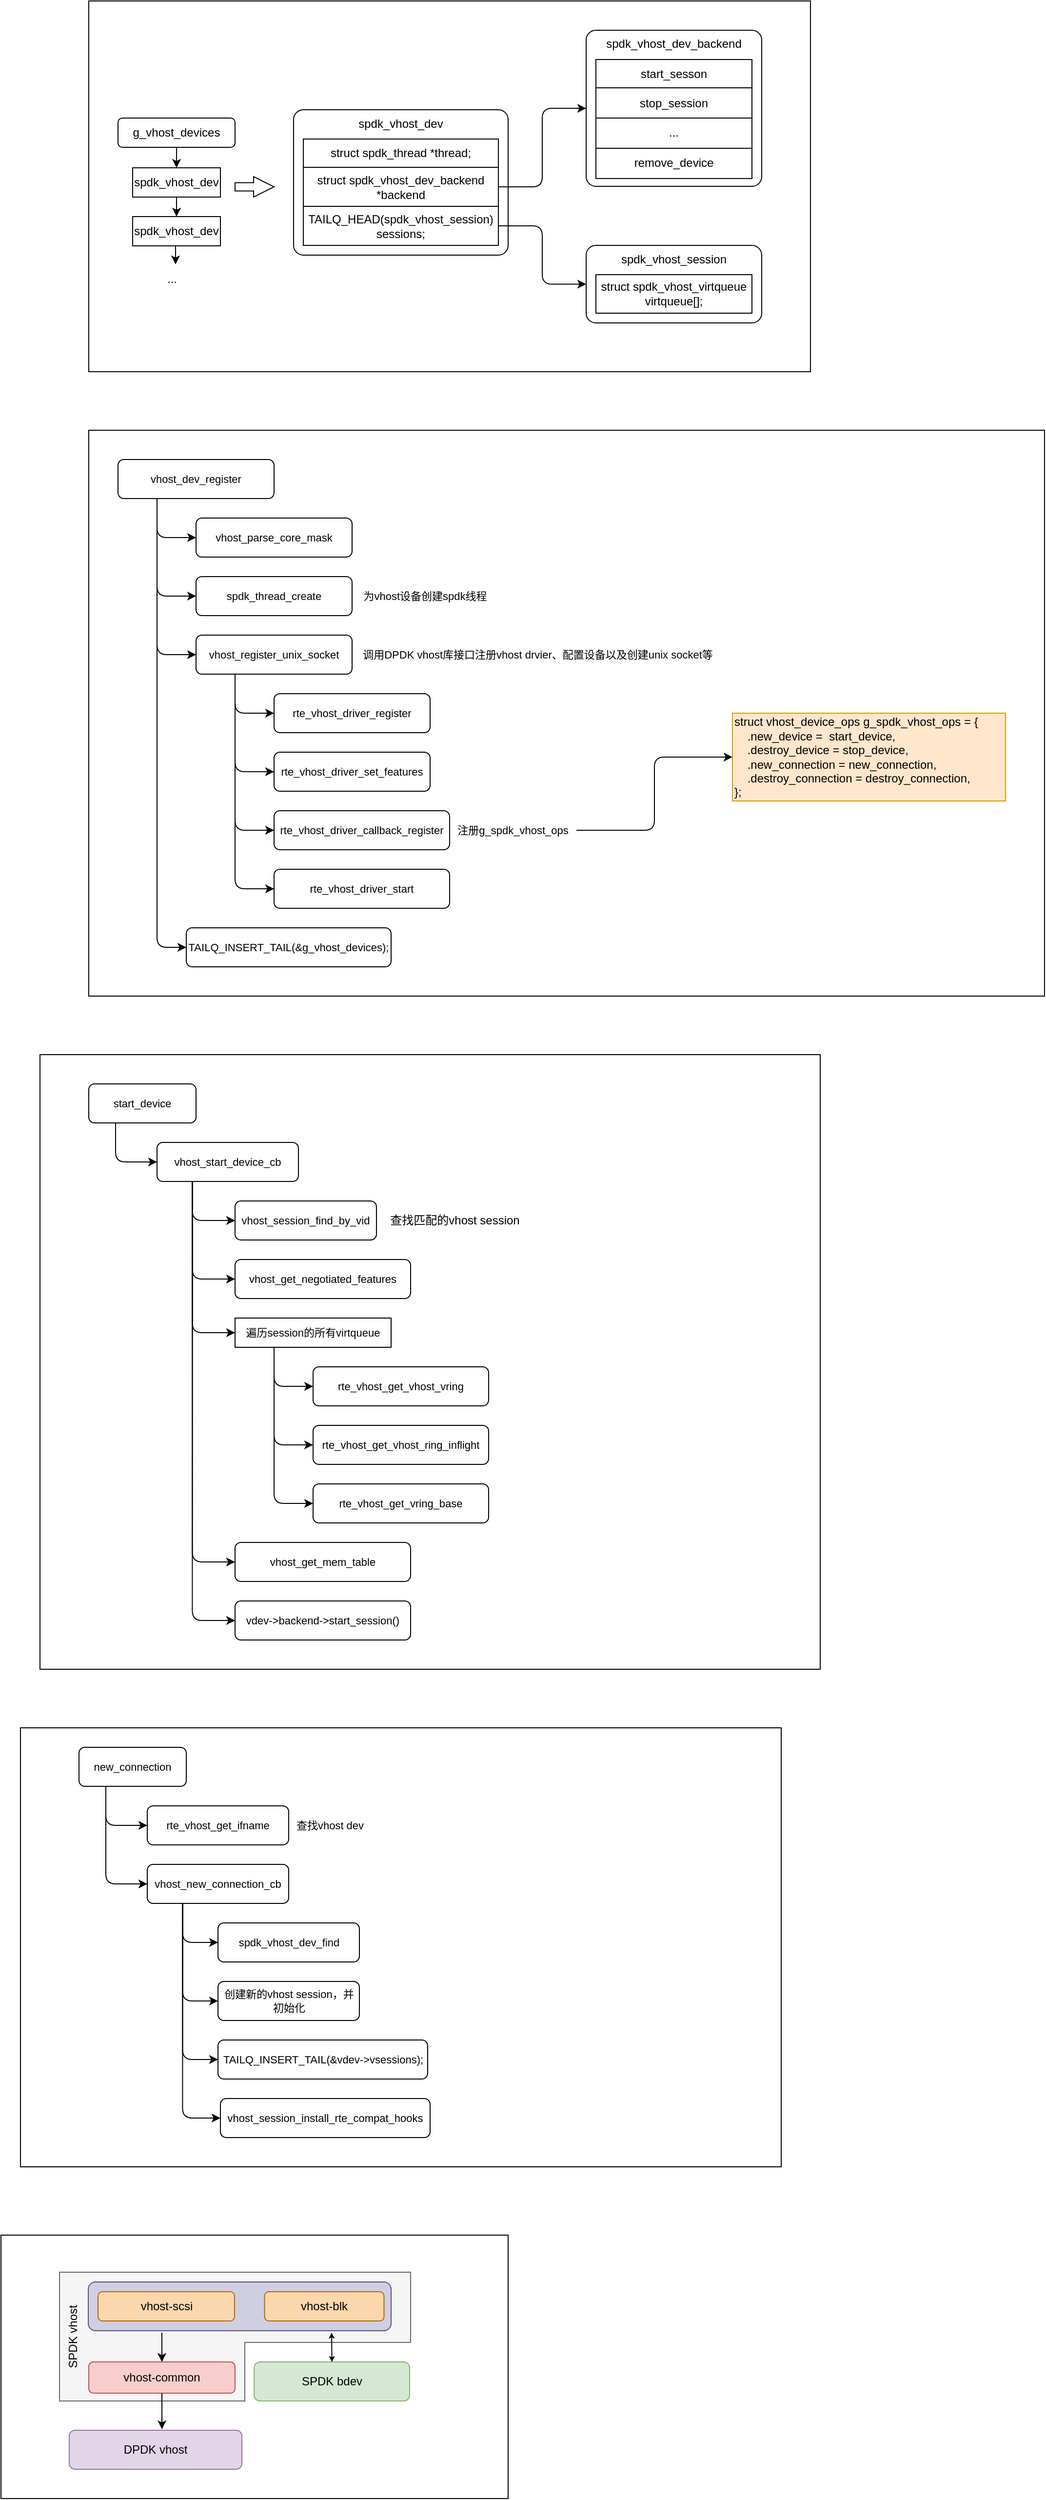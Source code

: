 <mxfile version="23.1.4" type="github" pages="2">
  <diagram name="vhost" id="jmmi51rrUISy_n19hUyG">
    <mxGraphModel dx="1493" dy="1018" grid="1" gridSize="10" guides="1" tooltips="1" connect="1" arrows="1" fold="1" page="1" pageScale="1" pageWidth="827" pageHeight="1169" math="0" shadow="0">
      <root>
        <mxCell id="0" />
        <mxCell id="1" parent="0" />
        <mxCell id="QdvKxEcadAKKRWmEOCiZ-28" value="" style="rounded=0;whiteSpace=wrap;html=1;fontFamily=Helvetica;fontSize=11;fontColor=default;labelBackgroundColor=default;" parent="1" vertex="1">
          <mxGeometry x="10" y="10" width="740" height="380" as="geometry" />
        </mxCell>
        <mxCell id="QdvKxEcadAKKRWmEOCiZ-29" style="edgeStyle=orthogonalEdgeStyle;rounded=0;orthogonalLoop=1;jettySize=auto;html=1;exitX=0.5;exitY=1;exitDx=0;exitDy=0;entryX=0.5;entryY=0;entryDx=0;entryDy=0;" parent="1" source="QdvKxEcadAKKRWmEOCiZ-30" target="QdvKxEcadAKKRWmEOCiZ-32" edge="1">
          <mxGeometry relative="1" as="geometry">
            <mxPoint x="110" y="160" as="sourcePoint" />
          </mxGeometry>
        </mxCell>
        <mxCell id="QdvKxEcadAKKRWmEOCiZ-30" value="g_vhost_devices" style="rounded=1;whiteSpace=wrap;html=1;" parent="1" vertex="1">
          <mxGeometry x="40" y="130" width="120" height="30" as="geometry" />
        </mxCell>
        <mxCell id="QdvKxEcadAKKRWmEOCiZ-31" style="edgeStyle=orthogonalEdgeStyle;rounded=0;orthogonalLoop=1;jettySize=auto;html=1;exitX=0.5;exitY=1;exitDx=0;exitDy=0;entryX=0.5;entryY=0;entryDx=0;entryDy=0;" parent="1" source="QdvKxEcadAKKRWmEOCiZ-32" target="QdvKxEcadAKKRWmEOCiZ-33" edge="1">
          <mxGeometry relative="1" as="geometry" />
        </mxCell>
        <mxCell id="QdvKxEcadAKKRWmEOCiZ-32" value="spdk_vhost_dev" style="rounded=0;whiteSpace=wrap;html=1;" parent="1" vertex="1">
          <mxGeometry x="55" y="180.99" width="90" height="30" as="geometry" />
        </mxCell>
        <mxCell id="QdvKxEcadAKKRWmEOCiZ-33" value="spdk_vhost_dev" style="rounded=0;whiteSpace=wrap;html=1;" parent="1" vertex="1">
          <mxGeometry x="55" y="230.99" width="90" height="30" as="geometry" />
        </mxCell>
        <mxCell id="QdvKxEcadAKKRWmEOCiZ-34" value="..." style="text;html=1;align=center;verticalAlign=middle;resizable=0;points=[];autosize=1;strokeColor=none;fillColor=none;" parent="1" vertex="1">
          <mxGeometry x="80" y="280" width="30" height="30" as="geometry" />
        </mxCell>
        <mxCell id="QdvKxEcadAKKRWmEOCiZ-35" style="edgeStyle=orthogonalEdgeStyle;rounded=0;orthogonalLoop=1;jettySize=auto;html=1;exitX=0.5;exitY=1;exitDx=0;exitDy=0;entryX=0.467;entryY=-0.033;entryDx=0;entryDy=0;entryPerimeter=0;" parent="1" source="QdvKxEcadAKKRWmEOCiZ-33" edge="1">
          <mxGeometry relative="1" as="geometry">
            <mxPoint x="99.01" y="280" as="targetPoint" />
          </mxGeometry>
        </mxCell>
        <mxCell id="QdvKxEcadAKKRWmEOCiZ-36" value="spdk_vhost_dev" style="rounded=1;whiteSpace=wrap;html=1;verticalAlign=top;absoluteArcSize=1;" parent="1" vertex="1">
          <mxGeometry x="220" y="121.5" width="220" height="149.01" as="geometry" />
        </mxCell>
        <mxCell id="QdvKxEcadAKKRWmEOCiZ-37" value="struct spdk_thread *thread;" style="rounded=0;whiteSpace=wrap;html=1;" parent="1" vertex="1">
          <mxGeometry x="230" y="151.51" width="200" height="29" as="geometry" />
        </mxCell>
        <mxCell id="QdvKxEcadAKKRWmEOCiZ-38" style="edgeStyle=orthogonalEdgeStyle;rounded=1;orthogonalLoop=1;jettySize=auto;html=1;exitX=1;exitY=0.5;exitDx=0;exitDy=0;entryX=0;entryY=0.5;entryDx=0;entryDy=0;curved=0;" parent="1" source="QdvKxEcadAKKRWmEOCiZ-39" target="QdvKxEcadAKKRWmEOCiZ-43" edge="1">
          <mxGeometry relative="1" as="geometry" />
        </mxCell>
        <mxCell id="QdvKxEcadAKKRWmEOCiZ-39" value="struct spdk_vhost_dev_backend *backend" style="rounded=0;whiteSpace=wrap;html=1;" parent="1" vertex="1">
          <mxGeometry x="230" y="180.51" width="200" height="40" as="geometry" />
        </mxCell>
        <mxCell id="QdvKxEcadAKKRWmEOCiZ-40" style="edgeStyle=orthogonalEdgeStyle;rounded=1;orthogonalLoop=1;jettySize=auto;html=1;exitX=1;exitY=0.5;exitDx=0;exitDy=0;entryX=0;entryY=0.5;entryDx=0;entryDy=0;strokeColor=default;align=center;verticalAlign=middle;fontFamily=Helvetica;fontSize=11;fontColor=default;labelBackgroundColor=default;endArrow=classic;" parent="1" source="QdvKxEcadAKKRWmEOCiZ-41" target="QdvKxEcadAKKRWmEOCiZ-48" edge="1">
          <mxGeometry relative="1" as="geometry" />
        </mxCell>
        <mxCell id="QdvKxEcadAKKRWmEOCiZ-41" value="TAILQ_HEAD(spdk_vhost_session)&lt;br&gt;sessions;" style="rounded=0;whiteSpace=wrap;html=1;" parent="1" vertex="1">
          <mxGeometry x="230" y="220.51" width="200" height="40" as="geometry" />
        </mxCell>
        <mxCell id="QdvKxEcadAKKRWmEOCiZ-42" value="" style="html=1;shadow=0;dashed=0;align=center;verticalAlign=middle;shape=mxgraph.arrows2.arrow;dy=0.6;dx=21;notch=0;" parent="1" vertex="1">
          <mxGeometry x="160" y="190" width="40" height="21" as="geometry" />
        </mxCell>
        <mxCell id="QdvKxEcadAKKRWmEOCiZ-43" value="spdk_vhost_dev_backend" style="rounded=1;whiteSpace=wrap;html=1;verticalAlign=top;absoluteArcSize=1;" parent="1" vertex="1">
          <mxGeometry x="520" y="40" width="180" height="160" as="geometry" />
        </mxCell>
        <mxCell id="QdvKxEcadAKKRWmEOCiZ-44" value="start_sesson" style="rounded=0;whiteSpace=wrap;html=1;" parent="1" vertex="1">
          <mxGeometry x="530" y="70.01" width="160" height="29" as="geometry" />
        </mxCell>
        <mxCell id="QdvKxEcadAKKRWmEOCiZ-45" value="stop_session" style="rounded=0;whiteSpace=wrap;html=1;" parent="1" vertex="1">
          <mxGeometry x="530" y="99.01" width="160" height="30.99" as="geometry" />
        </mxCell>
        <mxCell id="QdvKxEcadAKKRWmEOCiZ-46" value="..." style="rounded=0;whiteSpace=wrap;html=1;" parent="1" vertex="1">
          <mxGeometry x="530" y="130" width="160" height="30.99" as="geometry" />
        </mxCell>
        <mxCell id="QdvKxEcadAKKRWmEOCiZ-47" value="remove_device" style="rounded=0;whiteSpace=wrap;html=1;" parent="1" vertex="1">
          <mxGeometry x="530" y="160.99" width="160" height="30.99" as="geometry" />
        </mxCell>
        <mxCell id="QdvKxEcadAKKRWmEOCiZ-48" value="spdk_vhost_session" style="rounded=1;whiteSpace=wrap;html=1;verticalAlign=top;absoluteArcSize=1;" parent="1" vertex="1">
          <mxGeometry x="520" y="260.51" width="180" height="79.49" as="geometry" />
        </mxCell>
        <mxCell id="QdvKxEcadAKKRWmEOCiZ-49" value="struct spdk_vhost_virtqueue virtqueue[];" style="rounded=0;whiteSpace=wrap;html=1;" parent="1" vertex="1">
          <mxGeometry x="530" y="290.52" width="160" height="39.48" as="geometry" />
        </mxCell>
        <mxCell id="QdvKxEcadAKKRWmEOCiZ-71" value="" style="rounded=0;whiteSpace=wrap;html=1;fontFamily=Helvetica;fontSize=11;fontColor=default;labelBackgroundColor=default;" parent="1" vertex="1">
          <mxGeometry x="10" y="450" width="980" height="580" as="geometry" />
        </mxCell>
        <mxCell id="QdvKxEcadAKKRWmEOCiZ-72" style="edgeStyle=orthogonalEdgeStyle;rounded=1;orthogonalLoop=1;jettySize=auto;html=1;exitX=0.25;exitY=1;exitDx=0;exitDy=0;entryX=0;entryY=0.5;entryDx=0;entryDy=0;strokeColor=default;align=center;verticalAlign=middle;fontFamily=Helvetica;fontSize=11;fontColor=default;labelBackgroundColor=default;endArrow=classic;" parent="1" source="QdvKxEcadAKKRWmEOCiZ-76" target="QdvKxEcadAKKRWmEOCiZ-77" edge="1">
          <mxGeometry relative="1" as="geometry" />
        </mxCell>
        <mxCell id="QdvKxEcadAKKRWmEOCiZ-73" style="edgeStyle=orthogonalEdgeStyle;rounded=1;orthogonalLoop=1;jettySize=auto;html=1;exitX=0.25;exitY=1;exitDx=0;exitDy=0;entryX=0;entryY=0.5;entryDx=0;entryDy=0;strokeColor=default;align=center;verticalAlign=middle;fontFamily=Helvetica;fontSize=11;fontColor=default;labelBackgroundColor=default;endArrow=classic;" parent="1" source="QdvKxEcadAKKRWmEOCiZ-76" target="QdvKxEcadAKKRWmEOCiZ-78" edge="1">
          <mxGeometry relative="1" as="geometry" />
        </mxCell>
        <mxCell id="QdvKxEcadAKKRWmEOCiZ-74" style="edgeStyle=orthogonalEdgeStyle;rounded=1;orthogonalLoop=1;jettySize=auto;html=1;exitX=0.25;exitY=1;exitDx=0;exitDy=0;entryX=0;entryY=0.5;entryDx=0;entryDy=0;strokeColor=default;align=center;verticalAlign=middle;fontFamily=Helvetica;fontSize=11;fontColor=default;labelBackgroundColor=default;endArrow=classic;" parent="1" source="QdvKxEcadAKKRWmEOCiZ-76" target="QdvKxEcadAKKRWmEOCiZ-84" edge="1">
          <mxGeometry relative="1" as="geometry" />
        </mxCell>
        <mxCell id="QdvKxEcadAKKRWmEOCiZ-75" style="edgeStyle=orthogonalEdgeStyle;rounded=1;orthogonalLoop=1;jettySize=auto;html=1;exitX=0.25;exitY=1;exitDx=0;exitDy=0;entryX=0;entryY=0.5;entryDx=0;entryDy=0;strokeColor=default;align=center;verticalAlign=middle;fontFamily=Helvetica;fontSize=11;fontColor=default;labelBackgroundColor=default;endArrow=classic;" parent="1" source="QdvKxEcadAKKRWmEOCiZ-76" target="QdvKxEcadAKKRWmEOCiZ-89" edge="1">
          <mxGeometry relative="1" as="geometry" />
        </mxCell>
        <mxCell id="QdvKxEcadAKKRWmEOCiZ-76" value="vhost_dev_register" style="rounded=1;whiteSpace=wrap;html=1;fontFamily=Helvetica;fontSize=11;fontColor=default;labelBackgroundColor=default;" parent="1" vertex="1">
          <mxGeometry x="40" y="480" width="160" height="40" as="geometry" />
        </mxCell>
        <mxCell id="QdvKxEcadAKKRWmEOCiZ-77" value="vhost_parse_core_mask" style="rounded=1;whiteSpace=wrap;html=1;fontFamily=Helvetica;fontSize=11;fontColor=default;labelBackgroundColor=default;" parent="1" vertex="1">
          <mxGeometry x="120" y="540" width="160" height="40" as="geometry" />
        </mxCell>
        <mxCell id="QdvKxEcadAKKRWmEOCiZ-78" value="spdk_thread_create" style="rounded=1;whiteSpace=wrap;html=1;fontFamily=Helvetica;fontSize=11;fontColor=default;labelBackgroundColor=default;" parent="1" vertex="1">
          <mxGeometry x="120" y="600" width="160" height="40" as="geometry" />
        </mxCell>
        <mxCell id="QdvKxEcadAKKRWmEOCiZ-79" value="为vhost设备创建spdk线程" style="text;html=1;align=center;verticalAlign=middle;whiteSpace=wrap;rounded=0;fontFamily=Helvetica;fontSize=11;fontColor=default;labelBackgroundColor=default;" parent="1" vertex="1">
          <mxGeometry x="290" y="605" width="130" height="30" as="geometry" />
        </mxCell>
        <mxCell id="QdvKxEcadAKKRWmEOCiZ-80" style="edgeStyle=orthogonalEdgeStyle;rounded=1;orthogonalLoop=1;jettySize=auto;html=1;exitX=0.25;exitY=1;exitDx=0;exitDy=0;entryX=0;entryY=0.5;entryDx=0;entryDy=0;strokeColor=default;align=center;verticalAlign=middle;fontFamily=Helvetica;fontSize=11;fontColor=default;labelBackgroundColor=default;endArrow=classic;" parent="1" source="QdvKxEcadAKKRWmEOCiZ-84" target="QdvKxEcadAKKRWmEOCiZ-85" edge="1">
          <mxGeometry relative="1" as="geometry" />
        </mxCell>
        <mxCell id="QdvKxEcadAKKRWmEOCiZ-81" style="edgeStyle=orthogonalEdgeStyle;rounded=1;orthogonalLoop=1;jettySize=auto;html=1;exitX=0.25;exitY=1;exitDx=0;exitDy=0;entryX=0;entryY=0.5;entryDx=0;entryDy=0;strokeColor=default;align=center;verticalAlign=middle;fontFamily=Helvetica;fontSize=11;fontColor=default;labelBackgroundColor=default;endArrow=classic;" parent="1" source="QdvKxEcadAKKRWmEOCiZ-84" target="QdvKxEcadAKKRWmEOCiZ-86" edge="1">
          <mxGeometry relative="1" as="geometry" />
        </mxCell>
        <mxCell id="QdvKxEcadAKKRWmEOCiZ-82" style="edgeStyle=orthogonalEdgeStyle;rounded=1;orthogonalLoop=1;jettySize=auto;html=1;exitX=0.25;exitY=1;exitDx=0;exitDy=0;entryX=0;entryY=0.5;entryDx=0;entryDy=0;strokeColor=default;align=center;verticalAlign=middle;fontFamily=Helvetica;fontSize=11;fontColor=default;labelBackgroundColor=default;endArrow=classic;" parent="1" source="QdvKxEcadAKKRWmEOCiZ-84" target="QdvKxEcadAKKRWmEOCiZ-87" edge="1">
          <mxGeometry relative="1" as="geometry" />
        </mxCell>
        <mxCell id="QdvKxEcadAKKRWmEOCiZ-83" style="edgeStyle=orthogonalEdgeStyle;rounded=1;orthogonalLoop=1;jettySize=auto;html=1;exitX=0.25;exitY=1;exitDx=0;exitDy=0;entryX=0;entryY=0.5;entryDx=0;entryDy=0;strokeColor=default;align=center;verticalAlign=middle;fontFamily=Helvetica;fontSize=11;fontColor=default;labelBackgroundColor=default;endArrow=classic;" parent="1" source="QdvKxEcadAKKRWmEOCiZ-84" target="QdvKxEcadAKKRWmEOCiZ-88" edge="1">
          <mxGeometry relative="1" as="geometry" />
        </mxCell>
        <mxCell id="QdvKxEcadAKKRWmEOCiZ-84" value="vhost_register_unix_socket" style="rounded=1;whiteSpace=wrap;html=1;fontFamily=Helvetica;fontSize=11;fontColor=default;labelBackgroundColor=default;" parent="1" vertex="1">
          <mxGeometry x="120" y="660" width="160" height="40" as="geometry" />
        </mxCell>
        <mxCell id="QdvKxEcadAKKRWmEOCiZ-85" value="rte_vhost_driver_register" style="rounded=1;whiteSpace=wrap;html=1;fontFamily=Helvetica;fontSize=11;fontColor=default;labelBackgroundColor=default;" parent="1" vertex="1">
          <mxGeometry x="200" y="720" width="160" height="40" as="geometry" />
        </mxCell>
        <mxCell id="QdvKxEcadAKKRWmEOCiZ-86" value="rte_vhost_driver_set_features" style="rounded=1;whiteSpace=wrap;html=1;fontFamily=Helvetica;fontSize=11;fontColor=default;labelBackgroundColor=default;" parent="1" vertex="1">
          <mxGeometry x="200" y="780" width="160" height="40" as="geometry" />
        </mxCell>
        <mxCell id="QdvKxEcadAKKRWmEOCiZ-87" value="rte_vhost_driver_callback_register" style="rounded=1;whiteSpace=wrap;html=1;fontFamily=Helvetica;fontSize=11;fontColor=default;labelBackgroundColor=default;" parent="1" vertex="1">
          <mxGeometry x="200" y="840" width="180" height="40" as="geometry" />
        </mxCell>
        <mxCell id="QdvKxEcadAKKRWmEOCiZ-88" value="rte_vhost_driver_start" style="rounded=1;whiteSpace=wrap;html=1;fontFamily=Helvetica;fontSize=11;fontColor=default;labelBackgroundColor=default;" parent="1" vertex="1">
          <mxGeometry x="200" y="900" width="180" height="40" as="geometry" />
        </mxCell>
        <mxCell id="QdvKxEcadAKKRWmEOCiZ-89" value="TAILQ_INSERT_TAIL(&amp;amp;g_vhost_devices);" style="rounded=1;whiteSpace=wrap;html=1;fontFamily=Helvetica;fontSize=11;fontColor=default;labelBackgroundColor=default;" parent="1" vertex="1">
          <mxGeometry x="110" y="960" width="210" height="40" as="geometry" />
        </mxCell>
        <mxCell id="5LF7MFxe-O0w5b5WKdCr-2" style="edgeStyle=orthogonalEdgeStyle;rounded=1;orthogonalLoop=1;jettySize=auto;html=1;entryX=0;entryY=0.5;entryDx=0;entryDy=0;curved=0;" parent="1" source="QdvKxEcadAKKRWmEOCiZ-90" target="5LF7MFxe-O0w5b5WKdCr-1" edge="1">
          <mxGeometry relative="1" as="geometry" />
        </mxCell>
        <mxCell id="QdvKxEcadAKKRWmEOCiZ-90" value="注册g_spdk_vhost_ops" style="text;html=1;align=center;verticalAlign=middle;whiteSpace=wrap;rounded=0;fontFamily=Helvetica;fontSize=11;fontColor=default;labelBackgroundColor=default;" parent="1" vertex="1">
          <mxGeometry x="380" y="845" width="130" height="30" as="geometry" />
        </mxCell>
        <mxCell id="QdvKxEcadAKKRWmEOCiZ-91" value="调用DPDK vhost库接口注册vhost drvier、配置设备以及创建unix socket等" style="text;html=1;align=center;verticalAlign=middle;resizable=0;points=[];autosize=1;strokeColor=none;fillColor=none;fontFamily=Helvetica;fontSize=11;fontColor=default;labelBackgroundColor=default;" parent="1" vertex="1">
          <mxGeometry x="280" y="665" width="380" height="30" as="geometry" />
        </mxCell>
        <mxCell id="5LF7MFxe-O0w5b5WKdCr-1" value="&lt;div&gt;struct vhost_device_ops g_spdk_vhost_ops = {&lt;/div&gt;&lt;div&gt;&lt;span style=&quot;white-space: pre;&quot;&gt;&amp;nbsp;&amp;nbsp;&amp;nbsp;&amp;nbsp;&lt;/span&gt;.new_device = &amp;nbsp;start_device,&lt;/div&gt;&lt;div&gt;&lt;span style=&quot;white-space: pre;&quot;&gt;&amp;nbsp;&amp;nbsp;&amp;nbsp;&amp;nbsp;&lt;/span&gt;.destroy_device = stop_device,&lt;/div&gt;&lt;div&gt;&lt;span style=&quot;white-space: pre;&quot;&gt;&amp;nbsp;&amp;nbsp;&amp;nbsp;&amp;nbsp;&lt;/span&gt;.new_connection = new_connection,&lt;/div&gt;&lt;div&gt;&lt;span style=&quot;white-space: pre;&quot;&gt;&amp;nbsp;&amp;nbsp;&amp;nbsp;&amp;nbsp;&lt;/span&gt;.destroy_connection = destroy_connection,&lt;/div&gt;&lt;div&gt;};&lt;/div&gt;" style="text;html=1;align=left;verticalAlign=middle;whiteSpace=wrap;rounded=0;fillColor=#ffe6cc;strokeColor=#d79b00;" parent="1" vertex="1">
          <mxGeometry x="670" y="740" width="280" height="90" as="geometry" />
        </mxCell>
        <mxCell id="9iKiq_Ff2MjkUokuzD_K-36" value="" style="rounded=0;whiteSpace=wrap;html=1;fontFamily=Helvetica;fontSize=11;fontColor=default;labelBackgroundColor=default;" vertex="1" parent="1">
          <mxGeometry x="-60" y="1780" width="780" height="450" as="geometry" />
        </mxCell>
        <mxCell id="9iKiq_Ff2MjkUokuzD_K-37" style="edgeStyle=orthogonalEdgeStyle;rounded=1;orthogonalLoop=1;jettySize=auto;html=1;exitX=0.25;exitY=1;exitDx=0;exitDy=0;entryX=0;entryY=0.5;entryDx=0;entryDy=0;strokeColor=default;align=center;verticalAlign=middle;fontFamily=Helvetica;fontSize=11;fontColor=default;labelBackgroundColor=default;endArrow=classic;" edge="1" parent="1" source="9iKiq_Ff2MjkUokuzD_K-39" target="9iKiq_Ff2MjkUokuzD_K-40">
          <mxGeometry relative="1" as="geometry" />
        </mxCell>
        <mxCell id="9iKiq_Ff2MjkUokuzD_K-38" style="edgeStyle=orthogonalEdgeStyle;rounded=1;orthogonalLoop=1;jettySize=auto;html=1;exitX=0.25;exitY=1;exitDx=0;exitDy=0;entryX=0;entryY=0.5;entryDx=0;entryDy=0;strokeColor=default;align=center;verticalAlign=middle;fontFamily=Helvetica;fontSize=11;fontColor=default;labelBackgroundColor=default;endArrow=classic;" edge="1" parent="1" source="9iKiq_Ff2MjkUokuzD_K-39" target="9iKiq_Ff2MjkUokuzD_K-45">
          <mxGeometry relative="1" as="geometry" />
        </mxCell>
        <mxCell id="9iKiq_Ff2MjkUokuzD_K-39" value="new_connection" style="rounded=1;whiteSpace=wrap;html=1;fontFamily=Helvetica;fontSize=11;fontColor=default;labelBackgroundColor=default;" vertex="1" parent="1">
          <mxGeometry y="1800" width="110" height="40" as="geometry" />
        </mxCell>
        <mxCell id="9iKiq_Ff2MjkUokuzD_K-40" value="rte_vhost_get_ifname" style="rounded=1;whiteSpace=wrap;html=1;fontFamily=Helvetica;fontSize=11;fontColor=default;labelBackgroundColor=default;" vertex="1" parent="1">
          <mxGeometry x="70" y="1860" width="145" height="40" as="geometry" />
        </mxCell>
        <mxCell id="9iKiq_Ff2MjkUokuzD_K-41" style="edgeStyle=orthogonalEdgeStyle;rounded=1;orthogonalLoop=1;jettySize=auto;html=1;exitX=0.25;exitY=1;exitDx=0;exitDy=0;entryX=0;entryY=0.5;entryDx=0;entryDy=0;strokeColor=default;align=center;verticalAlign=middle;fontFamily=Helvetica;fontSize=11;fontColor=default;labelBackgroundColor=default;endArrow=classic;" edge="1" parent="1" source="9iKiq_Ff2MjkUokuzD_K-45" target="9iKiq_Ff2MjkUokuzD_K-46">
          <mxGeometry relative="1" as="geometry" />
        </mxCell>
        <mxCell id="9iKiq_Ff2MjkUokuzD_K-42" style="edgeStyle=orthogonalEdgeStyle;rounded=1;orthogonalLoop=1;jettySize=auto;html=1;exitX=0.25;exitY=1;exitDx=0;exitDy=0;entryX=0;entryY=0.5;entryDx=0;entryDy=0;strokeColor=default;align=center;verticalAlign=middle;fontFamily=Helvetica;fontSize=11;fontColor=default;labelBackgroundColor=default;endArrow=classic;" edge="1" parent="1" source="9iKiq_Ff2MjkUokuzD_K-45" target="9iKiq_Ff2MjkUokuzD_K-47">
          <mxGeometry relative="1" as="geometry" />
        </mxCell>
        <mxCell id="9iKiq_Ff2MjkUokuzD_K-43" style="edgeStyle=orthogonalEdgeStyle;rounded=1;orthogonalLoop=1;jettySize=auto;html=1;exitX=0.25;exitY=1;exitDx=0;exitDy=0;entryX=0;entryY=0.5;entryDx=0;entryDy=0;strokeColor=default;align=center;verticalAlign=middle;fontFamily=Helvetica;fontSize=11;fontColor=default;labelBackgroundColor=default;endArrow=classic;" edge="1" parent="1" source="9iKiq_Ff2MjkUokuzD_K-45" target="9iKiq_Ff2MjkUokuzD_K-48">
          <mxGeometry relative="1" as="geometry" />
        </mxCell>
        <mxCell id="9iKiq_Ff2MjkUokuzD_K-44" style="edgeStyle=orthogonalEdgeStyle;rounded=1;orthogonalLoop=1;jettySize=auto;html=1;exitX=0.25;exitY=1;exitDx=0;exitDy=0;entryX=0;entryY=0.5;entryDx=0;entryDy=0;strokeColor=default;align=center;verticalAlign=middle;fontFamily=Helvetica;fontSize=11;fontColor=default;labelBackgroundColor=default;endArrow=classic;" edge="1" parent="1" source="9iKiq_Ff2MjkUokuzD_K-45" target="9iKiq_Ff2MjkUokuzD_K-49">
          <mxGeometry relative="1" as="geometry" />
        </mxCell>
        <mxCell id="9iKiq_Ff2MjkUokuzD_K-45" value="vhost_new_connection_cb" style="rounded=1;whiteSpace=wrap;html=1;fontFamily=Helvetica;fontSize=11;fontColor=default;labelBackgroundColor=default;" vertex="1" parent="1">
          <mxGeometry x="70" y="1920" width="145" height="40" as="geometry" />
        </mxCell>
        <mxCell id="9iKiq_Ff2MjkUokuzD_K-46" value="spdk_vhost_dev_find" style="rounded=1;whiteSpace=wrap;html=1;fontFamily=Helvetica;fontSize=11;fontColor=default;labelBackgroundColor=default;" vertex="1" parent="1">
          <mxGeometry x="142.5" y="1980" width="145" height="40" as="geometry" />
        </mxCell>
        <mxCell id="9iKiq_Ff2MjkUokuzD_K-47" value="创建新的vhost session，并初始化" style="rounded=1;whiteSpace=wrap;html=1;fontFamily=Helvetica;fontSize=11;fontColor=default;labelBackgroundColor=default;" vertex="1" parent="1">
          <mxGeometry x="142.5" y="2040" width="145" height="40" as="geometry" />
        </mxCell>
        <mxCell id="9iKiq_Ff2MjkUokuzD_K-48" value="TAILQ_INSERT_TAIL(&amp;amp;vdev-&amp;gt;vsessions);" style="rounded=1;whiteSpace=wrap;html=1;fontFamily=Helvetica;fontSize=11;fontColor=default;labelBackgroundColor=default;" vertex="1" parent="1">
          <mxGeometry x="142.5" y="2100" width="215" height="40" as="geometry" />
        </mxCell>
        <mxCell id="9iKiq_Ff2MjkUokuzD_K-49" value="vhost_session_install_rte_compat_hooks" style="rounded=1;whiteSpace=wrap;html=1;fontFamily=Helvetica;fontSize=11;fontColor=default;labelBackgroundColor=default;" vertex="1" parent="1">
          <mxGeometry x="145" y="2160" width="215" height="40" as="geometry" />
        </mxCell>
        <mxCell id="9iKiq_Ff2MjkUokuzD_K-50" value="查找vhost dev" style="text;html=1;align=center;verticalAlign=middle;whiteSpace=wrap;rounded=0;fontFamily=Helvetica;fontSize=11;fontColor=default;labelBackgroundColor=default;" vertex="1" parent="1">
          <mxGeometry x="215" y="1865" width="85" height="30" as="geometry" />
        </mxCell>
        <mxCell id="9iKiq_Ff2MjkUokuzD_K-51" value="" style="rounded=0;whiteSpace=wrap;html=1;fontFamily=Helvetica;fontSize=11;fontColor=default;labelBackgroundColor=default;" vertex="1" parent="1">
          <mxGeometry x="-40" y="1090" width="800" height="630" as="geometry" />
        </mxCell>
        <mxCell id="9iKiq_Ff2MjkUokuzD_K-52" style="edgeStyle=orthogonalEdgeStyle;rounded=1;orthogonalLoop=1;jettySize=auto;html=1;exitX=0.25;exitY=1;exitDx=0;exitDy=0;entryX=0;entryY=0.5;entryDx=0;entryDy=0;curved=0;" edge="1" parent="1" source="9iKiq_Ff2MjkUokuzD_K-53" target="9iKiq_Ff2MjkUokuzD_K-59">
          <mxGeometry relative="1" as="geometry" />
        </mxCell>
        <mxCell id="9iKiq_Ff2MjkUokuzD_K-53" value="start_device" style="rounded=1;whiteSpace=wrap;html=1;fontFamily=Helvetica;fontSize=11;fontColor=default;labelBackgroundColor=default;" vertex="1" parent="1">
          <mxGeometry x="10" y="1120" width="110" height="40" as="geometry" />
        </mxCell>
        <mxCell id="9iKiq_Ff2MjkUokuzD_K-54" style="edgeStyle=orthogonalEdgeStyle;rounded=1;orthogonalLoop=1;jettySize=auto;html=1;exitX=0.25;exitY=1;exitDx=0;exitDy=0;entryX=0;entryY=0.5;entryDx=0;entryDy=0;curved=0;" edge="1" parent="1" source="9iKiq_Ff2MjkUokuzD_K-59" target="9iKiq_Ff2MjkUokuzD_K-60">
          <mxGeometry relative="1" as="geometry" />
        </mxCell>
        <mxCell id="9iKiq_Ff2MjkUokuzD_K-55" style="edgeStyle=orthogonalEdgeStyle;rounded=1;orthogonalLoop=1;jettySize=auto;html=1;exitX=0.25;exitY=1;exitDx=0;exitDy=0;entryX=0;entryY=0.5;entryDx=0;entryDy=0;strokeColor=default;align=center;verticalAlign=middle;fontFamily=Helvetica;fontSize=11;fontColor=default;labelBackgroundColor=default;endArrow=classic;" edge="1" parent="1" source="9iKiq_Ff2MjkUokuzD_K-59" target="9iKiq_Ff2MjkUokuzD_K-71">
          <mxGeometry relative="1" as="geometry" />
        </mxCell>
        <mxCell id="9iKiq_Ff2MjkUokuzD_K-56" style="edgeStyle=orthogonalEdgeStyle;rounded=1;orthogonalLoop=1;jettySize=auto;html=1;exitX=0.25;exitY=1;exitDx=0;exitDy=0;entryX=0;entryY=0.5;entryDx=0;entryDy=0;strokeColor=default;align=center;verticalAlign=middle;fontFamily=Helvetica;fontSize=11;fontColor=default;labelBackgroundColor=default;endArrow=classic;" edge="1" parent="1" source="9iKiq_Ff2MjkUokuzD_K-59" target="9iKiq_Ff2MjkUokuzD_K-62">
          <mxGeometry relative="1" as="geometry" />
        </mxCell>
        <mxCell id="9iKiq_Ff2MjkUokuzD_K-57" style="edgeStyle=orthogonalEdgeStyle;rounded=1;orthogonalLoop=1;jettySize=auto;html=1;exitX=0.25;exitY=1;exitDx=0;exitDy=0;entryX=0;entryY=0.5;entryDx=0;entryDy=0;strokeColor=default;align=center;verticalAlign=middle;fontFamily=Helvetica;fontSize=11;fontColor=default;labelBackgroundColor=default;endArrow=classic;" edge="1" parent="1" source="9iKiq_Ff2MjkUokuzD_K-59" target="9iKiq_Ff2MjkUokuzD_K-63">
          <mxGeometry relative="1" as="geometry" />
        </mxCell>
        <mxCell id="9iKiq_Ff2MjkUokuzD_K-58" style="edgeStyle=orthogonalEdgeStyle;rounded=1;orthogonalLoop=1;jettySize=auto;html=1;exitX=0.25;exitY=1;exitDx=0;exitDy=0;entryX=0;entryY=0.5;entryDx=0;entryDy=0;strokeColor=default;align=center;verticalAlign=middle;fontFamily=Helvetica;fontSize=11;fontColor=default;labelBackgroundColor=default;endArrow=classic;" edge="1" parent="1" source="9iKiq_Ff2MjkUokuzD_K-59" target="9iKiq_Ff2MjkUokuzD_K-67">
          <mxGeometry relative="1" as="geometry" />
        </mxCell>
        <mxCell id="9iKiq_Ff2MjkUokuzD_K-59" value="vhost_start_device_cb" style="rounded=1;whiteSpace=wrap;html=1;fontFamily=Helvetica;fontSize=11;fontColor=default;labelBackgroundColor=default;" vertex="1" parent="1">
          <mxGeometry x="80" y="1180" width="145" height="40" as="geometry" />
        </mxCell>
        <mxCell id="9iKiq_Ff2MjkUokuzD_K-60" value="vhost_session_find_by_vid" style="rounded=1;whiteSpace=wrap;html=1;fontFamily=Helvetica;fontSize=11;fontColor=default;labelBackgroundColor=default;" vertex="1" parent="1">
          <mxGeometry x="160" y="1240" width="145" height="40" as="geometry" />
        </mxCell>
        <mxCell id="9iKiq_Ff2MjkUokuzD_K-61" value="查找匹配的vhost session" style="text;html=1;align=center;verticalAlign=middle;resizable=0;points=[];autosize=1;strokeColor=none;fillColor=none;" vertex="1" parent="1">
          <mxGeometry x="305" y="1245" width="160" height="30" as="geometry" />
        </mxCell>
        <mxCell id="9iKiq_Ff2MjkUokuzD_K-62" value="vdev-&amp;gt;backend-&amp;gt;start_session()" style="rounded=1;whiteSpace=wrap;html=1;fontFamily=Helvetica;fontSize=11;fontColor=default;labelBackgroundColor=default;" vertex="1" parent="1">
          <mxGeometry x="160" y="1650" width="180" height="40" as="geometry" />
        </mxCell>
        <mxCell id="9iKiq_Ff2MjkUokuzD_K-63" value="vhost_get_negotiated_features" style="rounded=1;whiteSpace=wrap;html=1;fontFamily=Helvetica;fontSize=11;fontColor=default;labelBackgroundColor=default;" vertex="1" parent="1">
          <mxGeometry x="160" y="1300" width="180" height="40" as="geometry" />
        </mxCell>
        <mxCell id="9iKiq_Ff2MjkUokuzD_K-64" style="edgeStyle=orthogonalEdgeStyle;rounded=1;orthogonalLoop=1;jettySize=auto;html=1;exitX=0.25;exitY=1;exitDx=0;exitDy=0;entryX=0;entryY=0.5;entryDx=0;entryDy=0;strokeColor=default;align=center;verticalAlign=middle;fontFamily=Helvetica;fontSize=11;fontColor=default;labelBackgroundColor=default;endArrow=classic;" edge="1" parent="1" source="9iKiq_Ff2MjkUokuzD_K-67" target="9iKiq_Ff2MjkUokuzD_K-68">
          <mxGeometry relative="1" as="geometry" />
        </mxCell>
        <mxCell id="9iKiq_Ff2MjkUokuzD_K-65" style="edgeStyle=orthogonalEdgeStyle;rounded=1;orthogonalLoop=1;jettySize=auto;html=1;exitX=0.25;exitY=1;exitDx=0;exitDy=0;entryX=0;entryY=0.5;entryDx=0;entryDy=0;strokeColor=default;align=center;verticalAlign=middle;fontFamily=Helvetica;fontSize=11;fontColor=default;labelBackgroundColor=default;endArrow=classic;" edge="1" parent="1" source="9iKiq_Ff2MjkUokuzD_K-67" target="9iKiq_Ff2MjkUokuzD_K-69">
          <mxGeometry relative="1" as="geometry" />
        </mxCell>
        <mxCell id="9iKiq_Ff2MjkUokuzD_K-66" style="edgeStyle=orthogonalEdgeStyle;rounded=1;orthogonalLoop=1;jettySize=auto;html=1;exitX=0.25;exitY=1;exitDx=0;exitDy=0;entryX=0;entryY=0.5;entryDx=0;entryDy=0;strokeColor=default;align=center;verticalAlign=middle;fontFamily=Helvetica;fontSize=11;fontColor=default;labelBackgroundColor=default;endArrow=classic;" edge="1" parent="1" source="9iKiq_Ff2MjkUokuzD_K-67" target="9iKiq_Ff2MjkUokuzD_K-70">
          <mxGeometry relative="1" as="geometry" />
        </mxCell>
        <mxCell id="9iKiq_Ff2MjkUokuzD_K-67" value="遍历session的所有virtqueue" style="rounded=0;whiteSpace=wrap;html=1;fontFamily=Helvetica;fontSize=11;fontColor=default;labelBackgroundColor=default;" vertex="1" parent="1">
          <mxGeometry x="160" y="1360" width="160" height="30" as="geometry" />
        </mxCell>
        <mxCell id="9iKiq_Ff2MjkUokuzD_K-68" value="rte_vhost_get_vhost_vring" style="rounded=1;whiteSpace=wrap;html=1;fontFamily=Helvetica;fontSize=11;fontColor=default;labelBackgroundColor=default;" vertex="1" parent="1">
          <mxGeometry x="240" y="1410" width="180" height="40" as="geometry" />
        </mxCell>
        <mxCell id="9iKiq_Ff2MjkUokuzD_K-69" value="rte_vhost_get_vhost_ring_inflight" style="rounded=1;whiteSpace=wrap;html=1;fontFamily=Helvetica;fontSize=11;fontColor=default;labelBackgroundColor=default;" vertex="1" parent="1">
          <mxGeometry x="240" y="1470" width="180" height="40" as="geometry" />
        </mxCell>
        <mxCell id="9iKiq_Ff2MjkUokuzD_K-70" value="rte_vhost_get_vring_base" style="rounded=1;whiteSpace=wrap;html=1;fontFamily=Helvetica;fontSize=11;fontColor=default;labelBackgroundColor=default;" vertex="1" parent="1">
          <mxGeometry x="240" y="1530" width="180" height="40" as="geometry" />
        </mxCell>
        <mxCell id="9iKiq_Ff2MjkUokuzD_K-71" value="vhost_get_mem_table" style="rounded=1;whiteSpace=wrap;html=1;fontFamily=Helvetica;fontSize=11;fontColor=default;labelBackgroundColor=default;" vertex="1" parent="1">
          <mxGeometry x="160" y="1590" width="180" height="40" as="geometry" />
        </mxCell>
        <mxCell id="9iKiq_Ff2MjkUokuzD_K-110" value="" style="rounded=0;whiteSpace=wrap;html=1;fontFamily=Helvetica;fontSize=11;fontColor=default;labelBackgroundColor=default;" vertex="1" parent="1">
          <mxGeometry x="-80" y="2300" width="520" height="270" as="geometry" />
        </mxCell>
        <mxCell id="9iKiq_Ff2MjkUokuzD_K-111" value="SPDK vhost" style="shape=corner;whiteSpace=wrap;html=1;dx=190;dy=72;shadow=0;align=center;horizontal=0;verticalAlign=top;fillColor=#f5f5f5;strokeColor=#666666;" vertex="1" parent="1">
          <mxGeometry x="-20" y="2338" width="360" height="132" as="geometry" />
        </mxCell>
        <mxCell id="9iKiq_Ff2MjkUokuzD_K-112" value="DPDK vhost" style="rounded=1;whiteSpace=wrap;html=1;fillColor=#e1d5e7;strokeColor=#9673a6;" vertex="1" parent="1">
          <mxGeometry x="-10" y="2500" width="177" height="40" as="geometry" />
        </mxCell>
        <mxCell id="9iKiq_Ff2MjkUokuzD_K-113" value="" style="rounded=1;orthogonalLoop=1;jettySize=auto;html=1;entryX=0.5;entryY=0;entryDx=0;entryDy=0;strokeColor=default;align=center;verticalAlign=middle;endArrow=classic;" edge="1" parent="1" target="9iKiq_Ff2MjkUokuzD_K-115">
          <mxGeometry relative="1" as="geometry">
            <mxPoint x="85" y="2400" as="sourcePoint" />
          </mxGeometry>
        </mxCell>
        <mxCell id="9iKiq_Ff2MjkUokuzD_K-114" value="" style="rounded=1;whiteSpace=wrap;html=1;fillColor=#d0cee2;strokeColor=#56517e;" vertex="1" parent="1">
          <mxGeometry x="9.5" y="2348" width="310.5" height="50" as="geometry" />
        </mxCell>
        <mxCell id="9iKiq_Ff2MjkUokuzD_K-115" value="vhost-common" style="rounded=1;whiteSpace=wrap;html=1;fillColor=#f8cecc;strokeColor=#b85450;" vertex="1" parent="1">
          <mxGeometry x="10" y="2430" width="150" height="32" as="geometry" />
        </mxCell>
        <mxCell id="9iKiq_Ff2MjkUokuzD_K-116" value="vhost-scsi" style="rounded=1;whiteSpace=wrap;html=1;fillColor=#fad7ac;strokeColor=#b46504;" vertex="1" parent="1">
          <mxGeometry x="19.5" y="2358" width="140" height="30" as="geometry" />
        </mxCell>
        <mxCell id="9iKiq_Ff2MjkUokuzD_K-117" value="vhost-blk" style="rounded=1;whiteSpace=wrap;html=1;fillColor=#fad7ac;strokeColor=#b46504;" vertex="1" parent="1">
          <mxGeometry x="190.25" y="2358" width="122.5" height="30" as="geometry" />
        </mxCell>
        <mxCell id="9iKiq_Ff2MjkUokuzD_K-118" value="SPDK bdev" style="rounded=1;whiteSpace=wrap;html=1;fillColor=#d5e8d4;strokeColor=#82b366;" vertex="1" parent="1">
          <mxGeometry x="179.63" y="2430" width="159.37" height="40" as="geometry" />
        </mxCell>
        <mxCell id="9iKiq_Ff2MjkUokuzD_K-119" value="" style="rounded=1;orthogonalLoop=1;jettySize=auto;html=1;exitX=0.5;exitY=0;exitDx=0;exitDy=0;strokeColor=default;align=center;verticalAlign=middle;endArrow=classic;startArrow=classic;startFill=1;endSize=3;startSize=3;" edge="1" parent="1" source="9iKiq_Ff2MjkUokuzD_K-118">
          <mxGeometry relative="1" as="geometry">
            <mxPoint x="259" y="2400" as="targetPoint" />
          </mxGeometry>
        </mxCell>
        <mxCell id="9iKiq_Ff2MjkUokuzD_K-120" style="rounded=1;orthogonalLoop=1;jettySize=auto;html=1;exitX=0.5;exitY=1;exitDx=0;exitDy=0;entryX=0.537;entryY=-0.025;entryDx=0;entryDy=0;entryPerimeter=0;strokeColor=default;align=center;verticalAlign=middle;fontFamily=Helvetica;fontSize=11;fontColor=default;labelBackgroundColor=default;endArrow=classic;" edge="1" parent="1" source="9iKiq_Ff2MjkUokuzD_K-115" target="9iKiq_Ff2MjkUokuzD_K-112">
          <mxGeometry relative="1" as="geometry" />
        </mxCell>
      </root>
    </mxGraphModel>
  </diagram>
  <diagram id="b-z5DUXqOUfDcj88KUQw" name="vhost-blk">
    <mxGraphModel dx="1747" dy="1018" grid="1" gridSize="10" guides="1" tooltips="1" connect="1" arrows="1" fold="1" page="1" pageScale="1" pageWidth="827" pageHeight="1169" math="0" shadow="0">
      <root>
        <mxCell id="0" />
        <mxCell id="1" parent="0" />
        <mxCell id="qQcMrDGLyrCohLXnL2fW-21" value="" style="rounded=0;whiteSpace=wrap;html=1;fontFamily=Helvetica;fontSize=11;fontColor=default;labelBackgroundColor=default;" parent="1" vertex="1">
          <mxGeometry x="-40" y="600" width="880" height="360" as="geometry" />
        </mxCell>
        <mxCell id="qQcMrDGLyrCohLXnL2fW-22" style="edgeStyle=orthogonalEdgeStyle;rounded=1;orthogonalLoop=1;jettySize=auto;html=1;exitX=0.25;exitY=1;exitDx=0;exitDy=0;entryX=0;entryY=0.5;entryDx=0;entryDy=0;curved=0;" parent="1" source="qQcMrDGLyrCohLXnL2fW-23" target="qQcMrDGLyrCohLXnL2fW-26" edge="1">
          <mxGeometry relative="1" as="geometry" />
        </mxCell>
        <mxCell id="qQcMrDGLyrCohLXnL2fW-23" value="vhost_blk_start" style="rounded=1;whiteSpace=wrap;html=1;" parent="1" vertex="1">
          <mxGeometry y="720" width="120" height="40" as="geometry" />
        </mxCell>
        <mxCell id="qQcMrDGLyrCohLXnL2fW-24" style="edgeStyle=orthogonalEdgeStyle;rounded=1;orthogonalLoop=1;jettySize=auto;html=1;exitX=1;exitY=0.5;exitDx=0;exitDy=0;entryX=0;entryY=0.5;entryDx=0;entryDy=0;strokeColor=default;align=center;verticalAlign=middle;fontFamily=Helvetica;fontSize=11;fontColor=default;labelBackgroundColor=default;endArrow=classic;dashed=1;" parent="1" source="qQcMrDGLyrCohLXnL2fW-26" target="qQcMrDGLyrCohLXnL2fW-29" edge="1">
          <mxGeometry relative="1" as="geometry" />
        </mxCell>
        <mxCell id="qQcMrDGLyrCohLXnL2fW-25" value="异步事件处理" style="edgeLabel;html=1;align=center;verticalAlign=middle;resizable=0;points=[];fontFamily=Helvetica;fontSize=11;fontColor=default;labelBackgroundColor=default;" parent="qQcMrDGLyrCohLXnL2fW-24" vertex="1" connectable="0">
          <mxGeometry x="-0.452" y="1" relative="1" as="geometry">
            <mxPoint x="6" y="-32" as="offset" />
          </mxGeometry>
        </mxCell>
        <mxCell id="qQcMrDGLyrCohLXnL2fW-26" value="vhost_sessoin_send_event" style="rounded=1;whiteSpace=wrap;html=1;" parent="1" vertex="1">
          <mxGeometry x="70" y="780" width="160" height="40" as="geometry" />
        </mxCell>
        <mxCell id="qQcMrDGLyrCohLXnL2fW-27" style="edgeStyle=orthogonalEdgeStyle;rounded=1;orthogonalLoop=1;jettySize=auto;html=1;exitX=0.25;exitY=1;exitDx=0;exitDy=0;entryX=0;entryY=0.5;entryDx=0;entryDy=0;curved=0;" parent="1" source="qQcMrDGLyrCohLXnL2fW-29" target="qQcMrDGLyrCohLXnL2fW-30" edge="1">
          <mxGeometry relative="1" as="geometry" />
        </mxCell>
        <mxCell id="qQcMrDGLyrCohLXnL2fW-28" style="edgeStyle=orthogonalEdgeStyle;rounded=1;orthogonalLoop=1;jettySize=auto;html=1;exitX=0.25;exitY=1;exitDx=0;exitDy=0;entryX=0;entryY=0.5;entryDx=0;entryDy=0;strokeColor=default;align=center;verticalAlign=middle;fontFamily=Helvetica;fontSize=11;fontColor=default;labelBackgroundColor=default;endArrow=classic;" parent="1" source="qQcMrDGLyrCohLXnL2fW-29" target="qQcMrDGLyrCohLXnL2fW-32" edge="1">
          <mxGeometry relative="1" as="geometry" />
        </mxCell>
        <mxCell id="qQcMrDGLyrCohLXnL2fW-29" value="vhost_blk_start_cb" style="rounded=1;whiteSpace=wrap;html=1;" parent="1" vertex="1">
          <mxGeometry x="320" y="640" width="160" height="40" as="geometry" />
        </mxCell>
        <mxCell id="qQcMrDGLyrCohLXnL2fW-30" value="alloc_task_pool" style="rounded=1;whiteSpace=wrap;html=1;" parent="1" vertex="1">
          <mxGeometry x="400" y="700" width="160" height="40" as="geometry" />
        </mxCell>
        <mxCell id="qQcMrDGLyrCohLXnL2fW-31" style="edgeStyle=orthogonalEdgeStyle;rounded=1;orthogonalLoop=1;jettySize=auto;html=1;exitX=0.25;exitY=1;exitDx=0;exitDy=0;entryX=0;entryY=0.5;entryDx=0;entryDy=0;strokeColor=default;align=center;verticalAlign=middle;fontFamily=Helvetica;fontSize=11;fontColor=default;labelBackgroundColor=default;endArrow=classic;" parent="1" source="qQcMrDGLyrCohLXnL2fW-32" target="qQcMrDGLyrCohLXnL2fW-36" edge="1">
          <mxGeometry relative="1" as="geometry" />
        </mxCell>
        <mxCell id="qQcMrDGLyrCohLXnL2fW-32" value="创建session关联的io_channel" style="rounded=1;whiteSpace=wrap;html=1;" parent="1" vertex="1">
          <mxGeometry x="400" y="760" width="160" height="40" as="geometry" />
        </mxCell>
        <mxCell id="qQcMrDGLyrCohLXnL2fW-33" value="注册requestq_poller，poller回调为vdev_worker" style="rounded=1;whiteSpace=wrap;html=1;" parent="1" vertex="1">
          <mxGeometry x="640" y="820" width="160" height="40" as="geometry" />
        </mxCell>
        <mxCell id="qQcMrDGLyrCohLXnL2fW-34" style="edgeStyle=orthogonalEdgeStyle;rounded=1;orthogonalLoop=1;jettySize=auto;html=1;exitX=0.5;exitY=1;exitDx=0;exitDy=0;entryX=0;entryY=0.5;entryDx=0;entryDy=0;strokeColor=default;align=center;verticalAlign=middle;fontFamily=Helvetica;fontSize=11;fontColor=default;labelBackgroundColor=default;endArrow=classic;" parent="1" source="qQcMrDGLyrCohLXnL2fW-36" target="qQcMrDGLyrCohLXnL2fW-37" edge="1">
          <mxGeometry relative="1" as="geometry" />
        </mxCell>
        <mxCell id="qQcMrDGLyrCohLXnL2fW-35" style="edgeStyle=orthogonalEdgeStyle;rounded=1;orthogonalLoop=1;jettySize=auto;html=1;exitX=1;exitY=0.5;exitDx=0;exitDy=0;entryX=0;entryY=0.5;entryDx=0;entryDy=0;strokeColor=default;align=center;verticalAlign=middle;fontFamily=Helvetica;fontSize=11;fontColor=default;labelBackgroundColor=default;endArrow=classic;" parent="1" source="qQcMrDGLyrCohLXnL2fW-36" target="qQcMrDGLyrCohLXnL2fW-33" edge="1">
          <mxGeometry relative="1" as="geometry" />
        </mxCell>
        <mxCell id="qQcMrDGLyrCohLXnL2fW-36" value="bvdev-&amp;gt;bdev" style="rhombus;whiteSpace=wrap;html=1;fontFamily=Helvetica;fontSize=11;fontColor=default;labelBackgroundColor=default;" parent="1" vertex="1">
          <mxGeometry x="480" y="825" width="120" height="30" as="geometry" />
        </mxCell>
        <mxCell id="qQcMrDGLyrCohLXnL2fW-37" value="注册requestq_poller，poller回调为no_bdev_vdev_worker" style="rounded=1;whiteSpace=wrap;html=1;" parent="1" vertex="1">
          <mxGeometry x="580" y="885" width="160" height="40" as="geometry" />
        </mxCell>
        <mxCell id="qQcMrDGLyrCohLXnL2fW-38" value="" style="rounded=0;whiteSpace=wrap;html=1;fontFamily=Helvetica;fontSize=11;fontColor=default;labelBackgroundColor=default;" parent="1" vertex="1">
          <mxGeometry x="-80" width="1040" height="590" as="geometry" />
        </mxCell>
        <mxCell id="qQcMrDGLyrCohLXnL2fW-39" style="edgeStyle=orthogonalEdgeStyle;rounded=1;orthogonalLoop=1;jettySize=auto;html=1;exitX=0.25;exitY=1;exitDx=0;exitDy=0;entryX=0;entryY=0.5;entryDx=0;entryDy=0;curved=0;" parent="1" source="qQcMrDGLyrCohLXnL2fW-42" target="qQcMrDGLyrCohLXnL2fW-43" edge="1">
          <mxGeometry relative="1" as="geometry" />
        </mxCell>
        <mxCell id="qQcMrDGLyrCohLXnL2fW-40" style="edgeStyle=orthogonalEdgeStyle;rounded=1;orthogonalLoop=1;jettySize=auto;html=1;exitX=0.25;exitY=1;exitDx=0;exitDy=0;entryX=0;entryY=0.5;entryDx=0;entryDy=0;curved=0;" parent="1" source="qQcMrDGLyrCohLXnL2fW-42" target="qQcMrDGLyrCohLXnL2fW-49" edge="1">
          <mxGeometry relative="1" as="geometry" />
        </mxCell>
        <mxCell id="qQcMrDGLyrCohLXnL2fW-41" style="edgeStyle=orthogonalEdgeStyle;rounded=1;orthogonalLoop=1;jettySize=auto;html=1;exitX=0.25;exitY=1;exitDx=0;exitDy=0;entryX=0;entryY=0.5;entryDx=0;entryDy=0;curved=0;" parent="1" source="qQcMrDGLyrCohLXnL2fW-42" target="qQcMrDGLyrCohLXnL2fW-50" edge="1">
          <mxGeometry relative="1" as="geometry" />
        </mxCell>
        <mxCell id="qQcMrDGLyrCohLXnL2fW-42" value="rpc_vhost_create_blk_controller" style="rounded=1;whiteSpace=wrap;html=1;" parent="1" vertex="1">
          <mxGeometry y="40" width="200" height="40" as="geometry" />
        </mxCell>
        <mxCell id="qQcMrDGLyrCohLXnL2fW-43" value="spdk_json_decode_object" style="rounded=1;whiteSpace=wrap;html=1;" parent="1" vertex="1">
          <mxGeometry x="90" y="100" width="200" height="40" as="geometry" />
        </mxCell>
        <mxCell id="qQcMrDGLyrCohLXnL2fW-44" style="edgeStyle=orthogonalEdgeStyle;rounded=1;orthogonalLoop=1;jettySize=auto;html=1;exitX=0.25;exitY=1;exitDx=0;exitDy=0;entryX=0;entryY=0.5;entryDx=0;entryDy=0;curved=0;" parent="1" source="qQcMrDGLyrCohLXnL2fW-49" target="qQcMrDGLyrCohLXnL2fW-51" edge="1">
          <mxGeometry relative="1" as="geometry" />
        </mxCell>
        <mxCell id="qQcMrDGLyrCohLXnL2fW-45" style="edgeStyle=orthogonalEdgeStyle;rounded=1;orthogonalLoop=1;jettySize=auto;html=1;exitX=0.25;exitY=1;exitDx=0;exitDy=0;entryX=0;entryY=0.5;entryDx=0;entryDy=0;curved=0;" parent="1" source="qQcMrDGLyrCohLXnL2fW-49" target="qQcMrDGLyrCohLXnL2fW-52" edge="1">
          <mxGeometry relative="1" as="geometry" />
        </mxCell>
        <mxCell id="qQcMrDGLyrCohLXnL2fW-46" style="edgeStyle=orthogonalEdgeStyle;rounded=1;orthogonalLoop=1;jettySize=auto;html=1;exitX=0.25;exitY=1;exitDx=0;exitDy=0;entryX=0;entryY=0.5;entryDx=0;entryDy=0;curved=0;" parent="1" source="qQcMrDGLyrCohLXnL2fW-49" target="qQcMrDGLyrCohLXnL2fW-53" edge="1">
          <mxGeometry relative="1" as="geometry" />
        </mxCell>
        <mxCell id="qQcMrDGLyrCohLXnL2fW-47" style="edgeStyle=orthogonalEdgeStyle;rounded=1;orthogonalLoop=1;jettySize=auto;html=1;exitX=0.25;exitY=1;exitDx=0;exitDy=0;entryX=0;entryY=0.5;entryDx=0;entryDy=0;curved=0;" parent="1" source="qQcMrDGLyrCohLXnL2fW-49" target="qQcMrDGLyrCohLXnL2fW-54" edge="1">
          <mxGeometry relative="1" as="geometry" />
        </mxCell>
        <mxCell id="qQcMrDGLyrCohLXnL2fW-48" style="edgeStyle=orthogonalEdgeStyle;rounded=0;orthogonalLoop=1;jettySize=auto;html=1;exitX=0.25;exitY=1;exitDx=0;exitDy=0;entryX=0;entryY=0.5;entryDx=0;entryDy=0;" parent="1" source="qQcMrDGLyrCohLXnL2fW-49" target="qQcMrDGLyrCohLXnL2fW-55" edge="1">
          <mxGeometry relative="1" as="geometry" />
        </mxCell>
        <mxCell id="qQcMrDGLyrCohLXnL2fW-49" value="spdk_vhost_blk_construct" style="rounded=1;whiteSpace=wrap;html=1;" parent="1" vertex="1">
          <mxGeometry x="90" y="160" width="200" height="40" as="geometry" />
        </mxCell>
        <mxCell id="qQcMrDGLyrCohLXnL2fW-50" value="spdk_jsonrpc_send_bool_response" style="rounded=1;whiteSpace=wrap;html=1;" parent="1" vertex="1">
          <mxGeometry x="90" y="520" width="200" height="40" as="geometry" />
        </mxCell>
        <mxCell id="qQcMrDGLyrCohLXnL2fW-51" value="创建新的spdk_vhost_blk_dev" style="rounded=1;whiteSpace=wrap;html=1;" parent="1" vertex="1">
          <mxGeometry x="180" y="220" width="200" height="40" as="geometry" />
        </mxCell>
        <mxCell id="qQcMrDGLyrCohLXnL2fW-52" value="spdk_bdev_open_ext" style="rounded=1;whiteSpace=wrap;html=1;" parent="1" vertex="1">
          <mxGeometry x="180" y="280" width="160" height="40" as="geometry" />
        </mxCell>
        <mxCell id="qQcMrDGLyrCohLXnL2fW-53" value="spdk_bdev_desc_get_bdev" style="rounded=1;whiteSpace=wrap;html=1;" parent="1" vertex="1">
          <mxGeometry x="180" y="340" width="160" height="40" as="geometry" />
        </mxCell>
        <mxCell id="qQcMrDGLyrCohLXnL2fW-54" value="创建dummy_io_channel" style="rounded=1;whiteSpace=wrap;html=1;" parent="1" vertex="1">
          <mxGeometry x="180" y="400" width="160" height="40" as="geometry" />
        </mxCell>
        <mxCell id="qQcMrDGLyrCohLXnL2fW-55" value="vhost_dev_register" style="rounded=1;whiteSpace=wrap;html=1;" parent="1" vertex="1">
          <mxGeometry x="180" y="460" width="160" height="40" as="geometry" />
        </mxCell>
        <mxCell id="qQcMrDGLyrCohLXnL2fW-56" value="注册vhost dev，传入回调&lt;br&gt;vhost_blk_device_backend" style="text;html=1;align=center;verticalAlign=middle;resizable=0;points=[];autosize=1;strokeColor=none;fillColor=none;" parent="1" vertex="1">
          <mxGeometry x="340" y="460" width="170" height="40" as="geometry" />
        </mxCell>
        <mxCell id="qQcMrDGLyrCohLXnL2fW-57" value="&lt;div&gt;&amp;nbsp;struct spdk_vhost_dev_backend vhost_blk_device_backend = {&lt;/div&gt;&lt;div&gt;&lt;span style=&quot;white-space: pre;&quot;&gt;&amp;nbsp;&amp;nbsp;&amp;nbsp;&amp;nbsp;&lt;/span&gt;.start_session = &amp;nbsp;vhost_blk_start,&lt;/div&gt;&lt;div&gt;&lt;span style=&quot;white-space: pre;&quot;&gt;&amp;nbsp;&amp;nbsp;&amp;nbsp;&amp;nbsp;&lt;/span&gt;.stop_session = vhost_blk_stop,&lt;/div&gt;&lt;div&gt;&lt;span style=&quot;white-space: pre;&quot;&gt;&amp;nbsp;&amp;nbsp;&amp;nbsp;&amp;nbsp;&lt;/span&gt;.vhost_get_config = vhost_blk_get_config,&lt;/div&gt;&lt;div&gt;&lt;span style=&quot;white-space: pre;&quot;&gt;&amp;nbsp;&amp;nbsp;&amp;nbsp;&amp;nbsp;&lt;/span&gt;.dump_info_json = vhost_blk_dump_info_json,&lt;/div&gt;&lt;div&gt;&lt;span style=&quot;white-space: pre;&quot;&gt;&amp;nbsp;&amp;nbsp;&amp;nbsp;&amp;nbsp;&lt;/span&gt;.write_config_json = vhost_blk_write_config_json,&lt;/div&gt;&lt;div&gt;&lt;span style=&quot;white-space: pre;&quot;&gt;&amp;nbsp;&amp;nbsp;&amp;nbsp;&amp;nbsp;&lt;/span&gt;.remove_device = vhost_blk_destroy,&lt;/div&gt;&lt;div&gt;};&lt;/div&gt;" style="text;html=1;align=left;verticalAlign=middle;resizable=0;points=[];autosize=1;strokeColor=#d79b00;fillColor=#ffe6cc;" parent="1" vertex="1">
          <mxGeometry x="560" y="300" width="360" height="130" as="geometry" />
        </mxCell>
        <mxCell id="qQcMrDGLyrCohLXnL2fW-58" style="edgeStyle=orthogonalEdgeStyle;rounded=1;orthogonalLoop=1;jettySize=auto;html=1;entryX=0;entryY=0.515;entryDx=0;entryDy=0;entryPerimeter=0;curved=0;dashed=1;" parent="1" source="qQcMrDGLyrCohLXnL2fW-56" target="qQcMrDGLyrCohLXnL2fW-57" edge="1">
          <mxGeometry relative="1" as="geometry" />
        </mxCell>
        <mxCell id="qQcMrDGLyrCohLXnL2fW-59" value="打开bdev，注册bdev_event_cb回调" style="text;html=1;align=center;verticalAlign=middle;whiteSpace=wrap;rounded=0;fontFamily=Helvetica;fontSize=11;fontColor=default;labelBackgroundColor=default;" parent="1" vertex="1">
          <mxGeometry x="340" y="285" width="110" height="30" as="geometry" />
        </mxCell>
        <mxCell id="qQcMrDGLyrCohLXnL2fW-103" value="" style="rounded=0;whiteSpace=wrap;html=1;fontFamily=Helvetica;fontSize=11;fontColor=default;labelBackgroundColor=default;" parent="1" vertex="1">
          <mxGeometry x="-30" y="2080" width="790" height="490" as="geometry" />
        </mxCell>
        <mxCell id="qQcMrDGLyrCohLXnL2fW-104" style="edgeStyle=orthogonalEdgeStyle;rounded=1;orthogonalLoop=1;jettySize=auto;html=1;exitX=0.25;exitY=1;exitDx=0;exitDy=0;entryX=0;entryY=0.5;entryDx=0;entryDy=0;strokeColor=default;align=center;verticalAlign=middle;fontFamily=Helvetica;fontSize=11;fontColor=default;labelBackgroundColor=default;endArrow=classic;" parent="1" source="qQcMrDGLyrCohLXnL2fW-106" target="qQcMrDGLyrCohLXnL2fW-107" edge="1">
          <mxGeometry relative="1" as="geometry" />
        </mxCell>
        <mxCell id="qQcMrDGLyrCohLXnL2fW-105" style="edgeStyle=orthogonalEdgeStyle;rounded=1;orthogonalLoop=1;jettySize=auto;html=1;exitX=0.25;exitY=1;exitDx=0;exitDy=0;entryX=0;entryY=0.5;entryDx=0;entryDy=0;strokeColor=default;align=center;verticalAlign=middle;fontFamily=Helvetica;fontSize=11;fontColor=default;labelBackgroundColor=default;endArrow=classic;" parent="1" source="qQcMrDGLyrCohLXnL2fW-106" target="qQcMrDGLyrCohLXnL2fW-110" edge="1">
          <mxGeometry relative="1" as="geometry" />
        </mxCell>
        <mxCell id="qQcMrDGLyrCohLXnL2fW-106" value="blk_request_complete_cb" style="rounded=1;whiteSpace=wrap;html=1;" parent="1" vertex="1">
          <mxGeometry y="2120" width="160" height="40" as="geometry" />
        </mxCell>
        <mxCell id="qQcMrDGLyrCohLXnL2fW-107" value="spdk_bdev_free_io" style="rounded=1;whiteSpace=wrap;html=1;" parent="1" vertex="1">
          <mxGeometry x="80" y="2180" width="160" height="40" as="geometry" />
        </mxCell>
        <mxCell id="qQcMrDGLyrCohLXnL2fW-108" style="edgeStyle=orthogonalEdgeStyle;rounded=1;orthogonalLoop=1;jettySize=auto;html=1;exitX=0.25;exitY=1;exitDx=0;exitDy=0;entryX=0;entryY=0.5;entryDx=0;entryDy=0;strokeColor=default;align=center;verticalAlign=middle;fontFamily=Helvetica;fontSize=11;fontColor=default;labelBackgroundColor=default;endArrow=classic;" parent="1" source="qQcMrDGLyrCohLXnL2fW-110" target="qQcMrDGLyrCohLXnL2fW-112" edge="1">
          <mxGeometry relative="1" as="geometry" />
        </mxCell>
        <mxCell id="qQcMrDGLyrCohLXnL2fW-109" style="edgeStyle=orthogonalEdgeStyle;rounded=1;orthogonalLoop=1;jettySize=auto;html=1;exitX=0.25;exitY=1;exitDx=0;exitDy=0;entryX=0;entryY=0.5;entryDx=0;entryDy=0;strokeColor=default;align=center;verticalAlign=middle;fontFamily=Helvetica;fontSize=11;fontColor=default;labelBackgroundColor=default;endArrow=classic;" parent="1" source="qQcMrDGLyrCohLXnL2fW-110" target="qQcMrDGLyrCohLXnL2fW-118" edge="1">
          <mxGeometry relative="1" as="geometry" />
        </mxCell>
        <mxCell id="qQcMrDGLyrCohLXnL2fW-110" value="blk_request_finish" style="rounded=1;whiteSpace=wrap;html=1;" parent="1" vertex="1">
          <mxGeometry x="80" y="2240" width="160" height="40" as="geometry" />
        </mxCell>
        <mxCell id="qQcMrDGLyrCohLXnL2fW-111" style="edgeStyle=orthogonalEdgeStyle;rounded=1;orthogonalLoop=1;jettySize=auto;html=1;exitX=0.25;exitY=1;exitDx=0;exitDy=0;entryX=0;entryY=0.5;entryDx=0;entryDy=0;strokeColor=default;align=center;verticalAlign=middle;fontFamily=Helvetica;fontSize=11;fontColor=default;labelBackgroundColor=default;endArrow=classic;" parent="1" source="qQcMrDGLyrCohLXnL2fW-112" target="qQcMrDGLyrCohLXnL2fW-115" edge="1">
          <mxGeometry relative="1" as="geometry" />
        </mxCell>
        <mxCell id="qQcMrDGLyrCohLXnL2fW-112" value="blk_task_enqueue" style="rounded=1;whiteSpace=wrap;html=1;" parent="1" vertex="1">
          <mxGeometry x="160" y="2300" width="160" height="40" as="geometry" />
        </mxCell>
        <mxCell id="qQcMrDGLyrCohLXnL2fW-113" style="edgeStyle=orthogonalEdgeStyle;rounded=1;orthogonalLoop=1;jettySize=auto;html=1;exitX=0.5;exitY=1;exitDx=0;exitDy=0;entryX=0;entryY=0.5;entryDx=0;entryDy=0;strokeColor=default;align=center;verticalAlign=middle;fontFamily=Helvetica;fontSize=11;fontColor=default;labelBackgroundColor=default;endArrow=classic;" parent="1" source="qQcMrDGLyrCohLXnL2fW-115" target="qQcMrDGLyrCohLXnL2fW-117" edge="1">
          <mxGeometry relative="1" as="geometry" />
        </mxCell>
        <mxCell id="qQcMrDGLyrCohLXnL2fW-114" style="edgeStyle=orthogonalEdgeStyle;rounded=1;orthogonalLoop=1;jettySize=auto;html=1;exitX=1;exitY=0.5;exitDx=0;exitDy=0;entryX=0;entryY=0.5;entryDx=0;entryDy=0;strokeColor=default;align=center;verticalAlign=middle;fontFamily=Helvetica;fontSize=11;fontColor=default;labelBackgroundColor=default;endArrow=classic;" parent="1" source="qQcMrDGLyrCohLXnL2fW-115" target="qQcMrDGLyrCohLXnL2fW-116" edge="1">
          <mxGeometry relative="1" as="geometry" />
        </mxCell>
        <mxCell id="qQcMrDGLyrCohLXnL2fW-115" value="task-&amp;gt;vq-&amp;gt;packed.packed_ring" style="rhombus;whiteSpace=wrap;html=1;fontFamily=Helvetica;fontSize=11;fontColor=default;labelBackgroundColor=default;" parent="1" vertex="1">
          <mxGeometry x="240" y="2360" width="190" height="60" as="geometry" />
        </mxCell>
        <mxCell id="qQcMrDGLyrCohLXnL2fW-116" value="vhost_vq_packed_ring_enqueue" style="rounded=1;whiteSpace=wrap;html=1;" parent="1" vertex="1">
          <mxGeometry x="480" y="2370" width="190" height="40" as="geometry" />
        </mxCell>
        <mxCell id="qQcMrDGLyrCohLXnL2fW-117" value="vhost_vq_used_ring_enquue" style="rounded=1;whiteSpace=wrap;html=1;" parent="1" vertex="1">
          <mxGeometry x="370" y="2440" width="190" height="40" as="geometry" />
        </mxCell>
        <mxCell id="qQcMrDGLyrCohLXnL2fW-118" value="blk_task_finish" style="rounded=1;whiteSpace=wrap;html=1;" parent="1" vertex="1">
          <mxGeometry x="160" y="2500" width="120" height="40" as="geometry" />
        </mxCell>
        <mxCell id="qQcMrDGLyrCohLXnL2fW-121" value="" style="rounded=0;whiteSpace=wrap;html=1;fontFamily=Helvetica;fontSize=11;fontColor=default;labelBackgroundColor=default;" parent="1" vertex="1">
          <mxGeometry x="-80" y="1040" width="960" height="420" as="geometry" />
        </mxCell>
        <mxCell id="qQcMrDGLyrCohLXnL2fW-122" style="edgeStyle=orthogonalEdgeStyle;rounded=1;orthogonalLoop=1;jettySize=auto;html=1;exitX=0.25;exitY=1;exitDx=0;exitDy=0;entryX=0;entryY=0.5;entryDx=0;entryDy=0;strokeColor=default;align=center;verticalAlign=middle;fontFamily=Helvetica;fontSize=11;fontColor=default;labelBackgroundColor=default;endArrow=classic;" parent="1" source="qQcMrDGLyrCohLXnL2fW-124" target="qQcMrDGLyrCohLXnL2fW-128" edge="1">
          <mxGeometry relative="1" as="geometry" />
        </mxCell>
        <mxCell id="qQcMrDGLyrCohLXnL2fW-123" style="edgeStyle=orthogonalEdgeStyle;rounded=1;orthogonalLoop=1;jettySize=auto;html=1;exitX=0.25;exitY=1;exitDx=0;exitDy=0;entryX=0;entryY=0.5;entryDx=0;entryDy=0;strokeColor=default;align=center;verticalAlign=middle;fontFamily=Helvetica;fontSize=11;fontColor=default;labelBackgroundColor=default;endArrow=classic;" parent="1" source="qQcMrDGLyrCohLXnL2fW-124" target="qQcMrDGLyrCohLXnL2fW-136" edge="1">
          <mxGeometry relative="1" as="geometry" />
        </mxCell>
        <mxCell id="qQcMrDGLyrCohLXnL2fW-124" value="vdev_worker" style="rounded=1;whiteSpace=wrap;html=1;" parent="1" vertex="1">
          <mxGeometry x="-40" y="1080" width="120" height="40" as="geometry" />
        </mxCell>
        <mxCell id="qQcMrDGLyrCohLXnL2fW-125" style="edgeStyle=orthogonalEdgeStyle;rounded=1;orthogonalLoop=1;jettySize=auto;html=1;exitX=0.25;exitY=1;exitDx=0;exitDy=0;entryX=0;entryY=0.5;entryDx=0;entryDy=0;strokeColor=default;align=center;verticalAlign=middle;fontFamily=Helvetica;fontSize=11;fontColor=default;labelBackgroundColor=default;endArrow=classic;" parent="1" source="qQcMrDGLyrCohLXnL2fW-126" target="qQcMrDGLyrCohLXnL2fW-131" edge="1">
          <mxGeometry relative="1" as="geometry" />
        </mxCell>
        <mxCell id="qQcMrDGLyrCohLXnL2fW-126" value="_vdev_vq_worker" style="rounded=1;whiteSpace=wrap;html=1;" parent="1" vertex="1">
          <mxGeometry x="110" y="1190" width="130" height="40" as="geometry" />
        </mxCell>
        <mxCell id="qQcMrDGLyrCohLXnL2fW-127" style="edgeStyle=orthogonalEdgeStyle;rounded=1;orthogonalLoop=1;jettySize=auto;html=1;exitX=0.25;exitY=1;exitDx=0;exitDy=0;entryX=0;entryY=0.5;entryDx=0;entryDy=0;strokeColor=default;align=center;verticalAlign=middle;fontFamily=Helvetica;fontSize=11;fontColor=default;labelBackgroundColor=default;endArrow=classic;" parent="1" source="qQcMrDGLyrCohLXnL2fW-128" target="qQcMrDGLyrCohLXnL2fW-126" edge="1">
          <mxGeometry relative="1" as="geometry" />
        </mxCell>
        <mxCell id="qQcMrDGLyrCohLXnL2fW-128" value="遍历session关联的所有virtqueue" style="rounded=0;whiteSpace=wrap;html=1;fontFamily=Helvetica;fontSize=11;fontColor=default;labelBackgroundColor=default;" parent="1" vertex="1">
          <mxGeometry x="30" y="1139" width="180" height="30" as="geometry" />
        </mxCell>
        <mxCell id="qQcMrDGLyrCohLXnL2fW-129" style="edgeStyle=orthogonalEdgeStyle;rounded=1;orthogonalLoop=1;jettySize=auto;html=1;exitX=0.5;exitY=1;exitDx=0;exitDy=0;entryX=0;entryY=0.5;entryDx=0;entryDy=0;strokeColor=default;align=center;verticalAlign=middle;fontFamily=Helvetica;fontSize=11;fontColor=default;labelBackgroundColor=default;endArrow=classic;" parent="1" source="qQcMrDGLyrCohLXnL2fW-131" target="qQcMrDGLyrCohLXnL2fW-135" edge="1">
          <mxGeometry relative="1" as="geometry" />
        </mxCell>
        <mxCell id="qQcMrDGLyrCohLXnL2fW-130" style="edgeStyle=orthogonalEdgeStyle;rounded=1;orthogonalLoop=1;jettySize=auto;html=1;exitX=1;exitY=0.5;exitDx=0;exitDy=0;entryX=0;entryY=0.5;entryDx=0;entryDy=0;strokeColor=default;align=center;verticalAlign=middle;fontFamily=Helvetica;fontSize=11;fontColor=default;labelBackgroundColor=default;endArrow=classic;" parent="1" source="qQcMrDGLyrCohLXnL2fW-131" target="qQcMrDGLyrCohLXnL2fW-133" edge="1">
          <mxGeometry relative="1" as="geometry" />
        </mxCell>
        <mxCell id="qQcMrDGLyrCohLXnL2fW-131" value="packed_ring" style="rhombus;whiteSpace=wrap;html=1;fontFamily=Helvetica;fontSize=11;fontColor=default;labelBackgroundColor=default;" parent="1" vertex="1">
          <mxGeometry x="180" y="1250" width="110" height="40" as="geometry" />
        </mxCell>
        <mxCell id="qQcMrDGLyrCohLXnL2fW-132" style="edgeStyle=orthogonalEdgeStyle;rounded=1;orthogonalLoop=1;jettySize=auto;html=1;exitX=1;exitY=0.5;exitDx=0;exitDy=0;entryX=0;entryY=0.5;entryDx=0;entryDy=0;strokeColor=default;align=center;verticalAlign=middle;fontFamily=Helvetica;fontSize=11;fontColor=default;labelBackgroundColor=default;endArrow=classic;dashed=1;" parent="1" source="qQcMrDGLyrCohLXnL2fW-133" target="qQcMrDGLyrCohLXnL2fW-141" edge="1">
          <mxGeometry relative="1" as="geometry" />
        </mxCell>
        <mxCell id="qQcMrDGLyrCohLXnL2fW-133" value="process_packed_vq" style="rounded=1;whiteSpace=wrap;html=1;" parent="1" vertex="1">
          <mxGeometry x="320" y="1250" width="120" height="40" as="geometry" />
        </mxCell>
        <mxCell id="qQcMrDGLyrCohLXnL2fW-134" style="edgeStyle=orthogonalEdgeStyle;rounded=1;orthogonalLoop=1;jettySize=auto;html=1;exitX=1;exitY=0.5;exitDx=0;exitDy=0;entryX=0;entryY=0.5;entryDx=0;entryDy=0;strokeColor=default;align=center;verticalAlign=middle;fontFamily=Helvetica;fontSize=11;fontColor=default;labelBackgroundColor=default;endArrow=classic;dashed=1;" parent="1" source="qQcMrDGLyrCohLXnL2fW-135" target="qQcMrDGLyrCohLXnL2fW-141" edge="1">
          <mxGeometry relative="1" as="geometry">
            <Array as="points">
              <mxPoint x="500" y="1340" />
              <mxPoint x="500" y="1160" />
            </Array>
          </mxGeometry>
        </mxCell>
        <mxCell id="qQcMrDGLyrCohLXnL2fW-135" value="process_vq" style="rounded=1;whiteSpace=wrap;html=1;" parent="1" vertex="1">
          <mxGeometry x="270" y="1320" width="120" height="40" as="geometry" />
        </mxCell>
        <mxCell id="qQcMrDGLyrCohLXnL2fW-136" value="vhost_session_vq_used_signal" style="rounded=1;whiteSpace=wrap;html=1;" parent="1" vertex="1">
          <mxGeometry x="30" y="1380" width="180" height="40" as="geometry" />
        </mxCell>
        <mxCell id="qQcMrDGLyrCohLXnL2fW-137" style="edgeStyle=orthogonalEdgeStyle;rounded=1;orthogonalLoop=1;jettySize=auto;html=1;exitX=0.25;exitY=1;exitDx=0;exitDy=0;entryX=0;entryY=0.5;entryDx=0;entryDy=0;strokeColor=default;align=center;verticalAlign=middle;fontFamily=Helvetica;fontSize=11;fontColor=default;labelBackgroundColor=default;endArrow=classic;" parent="1" source="qQcMrDGLyrCohLXnL2fW-141" target="qQcMrDGLyrCohLXnL2fW-142" edge="1">
          <mxGeometry relative="1" as="geometry" />
        </mxCell>
        <mxCell id="qQcMrDGLyrCohLXnL2fW-138" style="edgeStyle=orthogonalEdgeStyle;rounded=1;orthogonalLoop=1;jettySize=auto;html=1;exitX=0.25;exitY=1;exitDx=0;exitDy=0;entryX=0;entryY=0.5;entryDx=0;entryDy=0;strokeColor=default;align=center;verticalAlign=middle;fontFamily=Helvetica;fontSize=11;fontColor=default;labelBackgroundColor=default;endArrow=classic;" parent="1" source="qQcMrDGLyrCohLXnL2fW-141" target="qQcMrDGLyrCohLXnL2fW-143" edge="1">
          <mxGeometry relative="1" as="geometry" />
        </mxCell>
        <mxCell id="qQcMrDGLyrCohLXnL2fW-139" style="edgeStyle=orthogonalEdgeStyle;rounded=1;orthogonalLoop=1;jettySize=auto;html=1;exitX=0.25;exitY=1;exitDx=0;exitDy=0;entryX=0;entryY=0.5;entryDx=0;entryDy=0;strokeColor=default;align=center;verticalAlign=middle;fontFamily=Helvetica;fontSize=11;fontColor=default;labelBackgroundColor=default;endArrow=classic;" parent="1" source="qQcMrDGLyrCohLXnL2fW-141" target="qQcMrDGLyrCohLXnL2fW-144" edge="1">
          <mxGeometry relative="1" as="geometry" />
        </mxCell>
        <mxCell id="qQcMrDGLyrCohLXnL2fW-140" style="edgeStyle=orthogonalEdgeStyle;rounded=1;orthogonalLoop=1;jettySize=auto;html=1;exitX=0.25;exitY=1;exitDx=0;exitDy=0;entryX=0;entryY=0.5;entryDx=0;entryDy=0;strokeColor=default;align=center;verticalAlign=middle;fontFamily=Helvetica;fontSize=11;fontColor=default;labelBackgroundColor=default;endArrow=classic;" parent="1" source="qQcMrDGLyrCohLXnL2fW-141" target="qQcMrDGLyrCohLXnL2fW-145" edge="1">
          <mxGeometry relative="1" as="geometry" />
        </mxCell>
        <mxCell id="qQcMrDGLyrCohLXnL2fW-141" value="process_blk_task" style="rounded=1;whiteSpace=wrap;html=1;" parent="1" vertex="1">
          <mxGeometry x="560" y="1140" width="120" height="40" as="geometry" />
        </mxCell>
        <mxCell id="qQcMrDGLyrCohLXnL2fW-142" value="申请空闲的spdk_vhost_blk_task结构" style="rounded=1;whiteSpace=wrap;html=1;" parent="1" vertex="1">
          <mxGeometry x="630" y="1200" width="150" height="40" as="geometry" />
        </mxCell>
        <mxCell id="qQcMrDGLyrCohLXnL2fW-143" value="blk_task_init" style="rounded=1;whiteSpace=wrap;html=1;" parent="1" vertex="1">
          <mxGeometry x="630" y="1260" width="120" height="40" as="geometry" />
        </mxCell>
        <mxCell id="qQcMrDGLyrCohLXnL2fW-144" value="blk_iovs_split_queue_setup" style="rounded=1;whiteSpace=wrap;html=1;" parent="1" vertex="1">
          <mxGeometry x="630" y="1320" width="170" height="40" as="geometry" />
        </mxCell>
        <mxCell id="qQcMrDGLyrCohLXnL2fW-145" value="process_blk_request" style="rounded=1;whiteSpace=wrap;html=1;" parent="1" vertex="1">
          <mxGeometry x="630" y="1380" width="120" height="40" as="geometry" />
        </mxCell>
        <mxCell id="qQcMrDGLyrCohLXnL2fW-146" value="处理blk设备请求" style="text;html=1;align=center;verticalAlign=middle;resizable=0;points=[];autosize=1;strokeColor=none;fillColor=none;fontFamily=Helvetica;fontSize=11;fontColor=default;labelBackgroundColor=default;" parent="1" vertex="1">
          <mxGeometry x="750" y="1385" width="100" height="30" as="geometry" />
        </mxCell>
      </root>
    </mxGraphModel>
  </diagram>
</mxfile>
